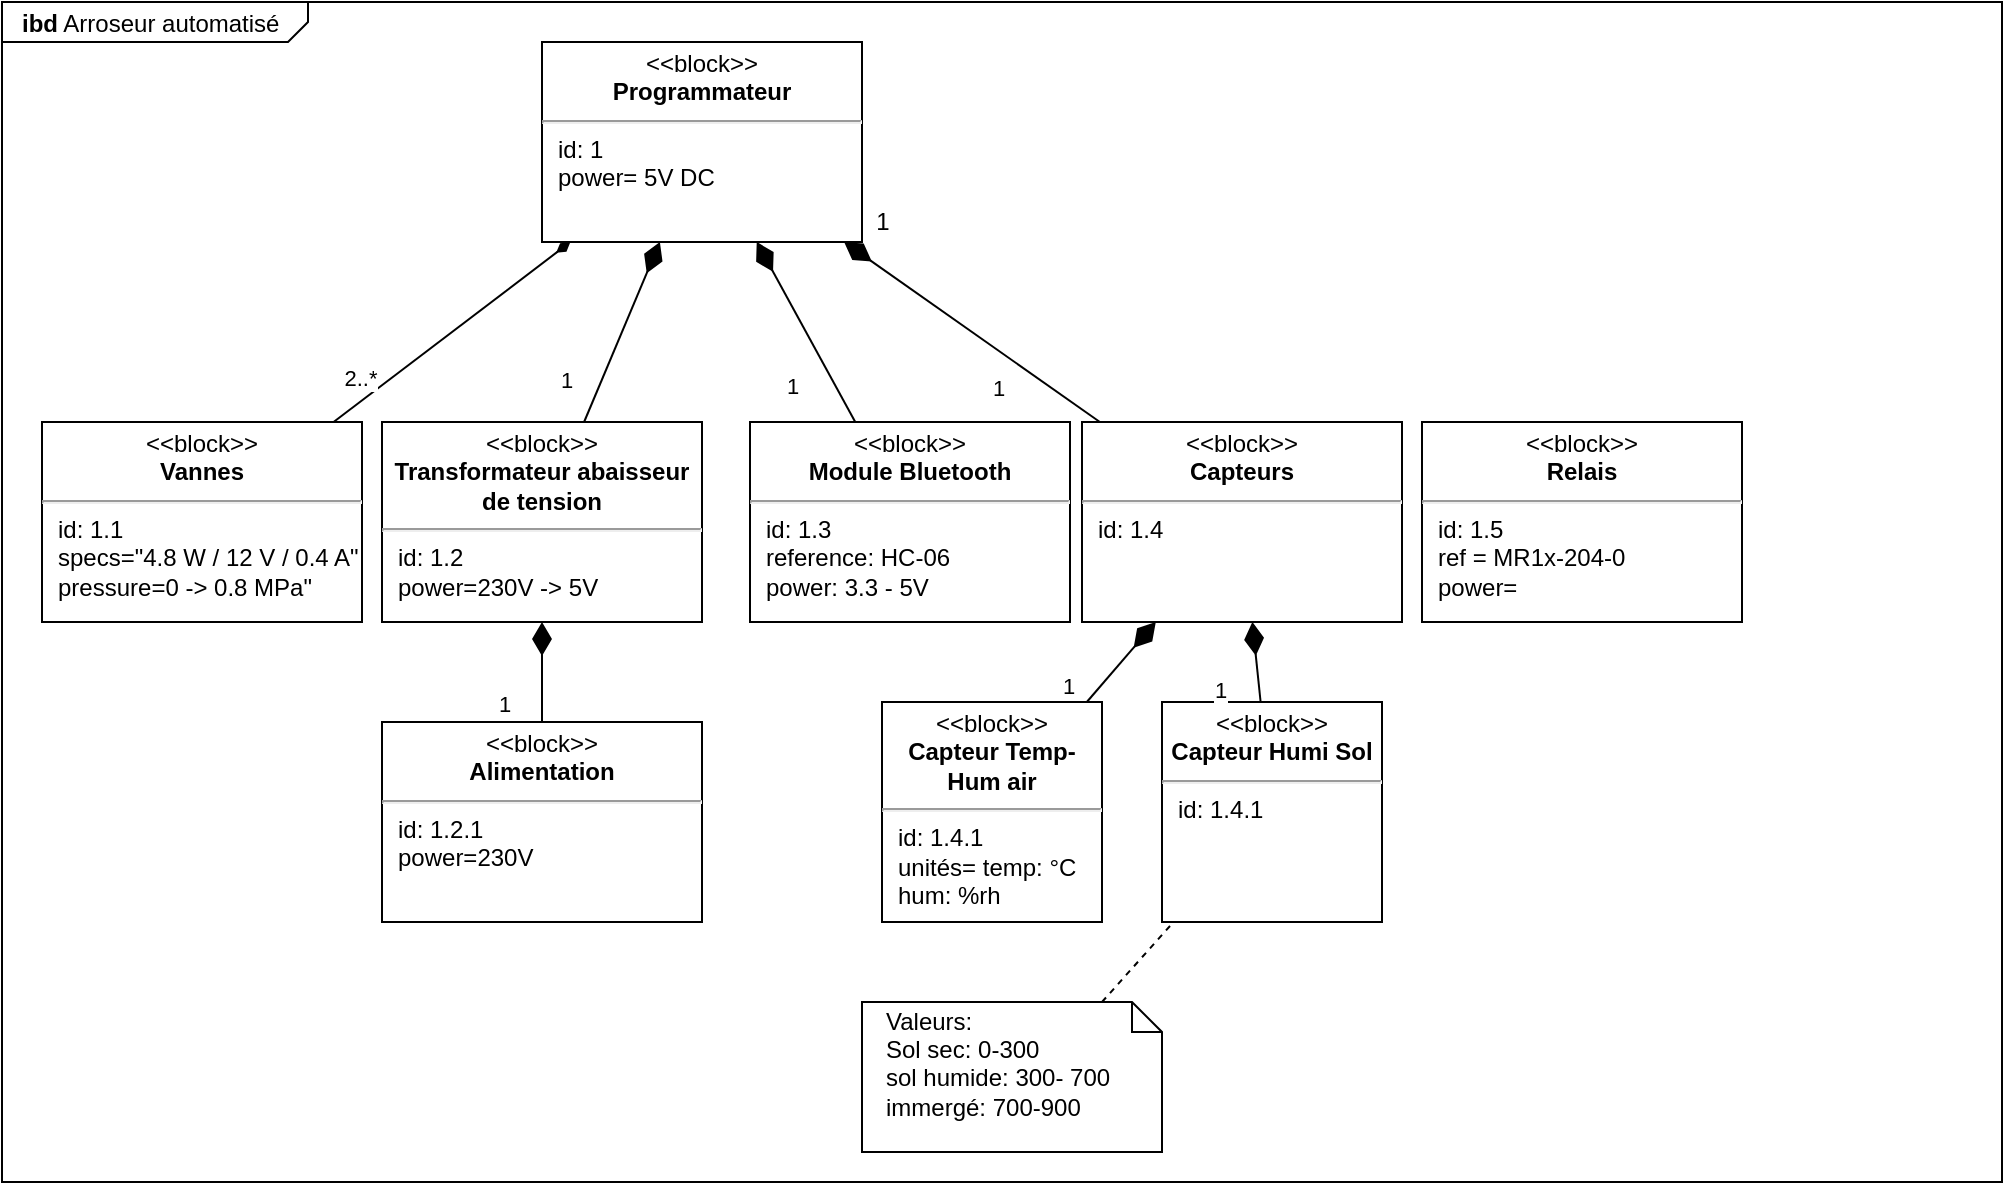 <mxfile version="14.6.6" type="github">
  <diagram id="8xrDXkA1vdnz3JmI79Y-" name="Page-1">
    <mxGraphModel dx="1935" dy="462" grid="1" gridSize="10" guides="1" tooltips="1" connect="1" arrows="1" fold="1" page="1" pageScale="1" pageWidth="827" pageHeight="1169" math="0" shadow="0">
      <root>
        <mxCell id="0" />
        <mxCell id="1" parent="0" />
        <mxCell id="3btcct3HwffNB1VlbiI4-1" value="&lt;p style=&quot;margin: 0px ; margin-top: 4px ; margin-left: 10px ; text-align: left&quot;&gt;&lt;b&gt;ibd&lt;/b&gt; Arroseur automatisé&lt;br&gt;&lt;/p&gt;" style="html=1;strokeWidth=1;shape=mxgraph.sysml.package;labelX=153;align=left;spacingLeft=10;overflow=fill;recursiveResize=0;" vertex="1" parent="1">
          <mxGeometry x="-40" y="10" width="1000" height="590" as="geometry" />
        </mxCell>
        <object label="" id="3btcct3HwffNB1VlbiI4-4">
          <mxCell style="strokeColor=inherit;fillColor=inherit;gradientColor=inherit;align=right;html=1;verticalAlign=bottom;endArrow=none;startArrow=diamondThin;startFill=1;edgeStyle=none;endFill=0;labelBackgroundColor=none;" edge="1" parent="3btcct3HwffNB1VlbiI4-1" source="3btcct3HwffNB1VlbiI4-9" target="3btcct3HwffNB1VlbiI4-7">
            <mxGeometry x="0.895" y="2" relative="1" as="geometry">
              <mxPoint x="120" y="137.759" as="targetPoint" />
              <mxPoint as="offset" />
            </mxGeometry>
          </mxCell>
        </object>
        <mxCell id="3btcct3HwffNB1VlbiI4-6" value="" style="resizable=0;html=1;align=right;verticalAlign=top;labelBackgroundColor=none;fontSize=10" connectable="0" vertex="1" parent="3btcct3HwffNB1VlbiI4-4">
          <mxGeometry x="1" relative="1" as="geometry" />
        </mxCell>
        <mxCell id="3btcct3HwffNB1VlbiI4-8" value="2..*" style="edgeLabel;html=1;align=center;verticalAlign=middle;resizable=0;points=[];" vertex="1" connectable="0" parent="3btcct3HwffNB1VlbiI4-4">
          <mxGeometry x="0.47" y="-3" relative="1" as="geometry">
            <mxPoint x="-16" y="4" as="offset" />
          </mxGeometry>
        </mxCell>
        <mxCell id="3btcct3HwffNB1VlbiI4-7" value="&lt;p style=&quot;margin: 0px ; margin-top: 4px ; text-align: center&quot;&gt;&amp;lt;&amp;lt;block&amp;gt;&amp;gt;&lt;br&gt;&lt;b&gt;Vannes&lt;/b&gt;&lt;/p&gt;&lt;hr&gt;&lt;p style=&quot;margin: 0px ; margin-left: 8px ; text-align: left&quot;&gt;id: 1.1&lt;/p&gt;&lt;p style=&quot;margin: 0px ; margin-left: 8px ; text-align: left&quot;&gt;specs=&quot;4.8 W / 12 V / 0.4 A&quot;&lt;br&gt;pressure=0 -&amp;gt; 0.8 MPa&quot;&lt;br&gt;&lt;/p&gt;" style="shape=rect;html=1;overflow=fill;whiteSpace=wrap;" vertex="1" parent="3btcct3HwffNB1VlbiI4-1">
          <mxGeometry x="20" y="210" width="160" height="100" as="geometry" />
        </mxCell>
        <mxCell id="3btcct3HwffNB1VlbiI4-9" value="&lt;p style=&quot;margin: 0px ; margin-top: 4px ; text-align: center&quot;&gt;&amp;lt;&amp;lt;block&amp;gt;&amp;gt;&lt;br&gt;&lt;b&gt;Programmateur&lt;/b&gt;&lt;/p&gt;&lt;hr&gt;&lt;p style=&quot;margin: 0px ; margin-left: 8px ; text-align: left&quot;&gt;id: 1&lt;/p&gt;&lt;p style=&quot;margin: 0px ; margin-left: 8px ; text-align: left&quot;&gt;power= 5V DC&lt;br&gt;&lt;/p&gt;" style="shape=rect;html=1;overflow=fill;whiteSpace=wrap;" vertex="1" parent="3btcct3HwffNB1VlbiI4-1">
          <mxGeometry x="270" y="20" width="160" height="100" as="geometry" />
        </mxCell>
        <mxCell id="3btcct3HwffNB1VlbiI4-10" value="1" style="text;html=1;align=center;verticalAlign=middle;resizable=0;points=[];autosize=1;strokeColor=none;" vertex="1" parent="3btcct3HwffNB1VlbiI4-1">
          <mxGeometry x="430" y="100" width="20" height="20" as="geometry" />
        </mxCell>
        <mxCell id="3btcct3HwffNB1VlbiI4-11" value="&lt;p style=&quot;margin: 0px ; margin-top: 4px ; text-align: center&quot;&gt;&amp;lt;&amp;lt;block&amp;gt;&amp;gt;&lt;br&gt;&lt;b&gt;Alimentation&lt;/b&gt;&lt;br&gt;&lt;/p&gt;&lt;hr&gt;&lt;p style=&quot;margin: 0px ; margin-left: 8px ; text-align: left&quot;&gt;id: 1.2.1&lt;/p&gt;&lt;p style=&quot;margin: 0px ; margin-left: 8px ; text-align: left&quot;&gt;power=230V&lt;br&gt;&lt;/p&gt;" style="shape=rect;html=1;overflow=fill;whiteSpace=wrap;" vertex="1" parent="3btcct3HwffNB1VlbiI4-1">
          <mxGeometry x="190" y="360" width="160" height="100" as="geometry" />
        </mxCell>
        <mxCell id="3btcct3HwffNB1VlbiI4-16" value="&lt;p style=&quot;margin: 0px ; margin-top: 4px ; text-align: center&quot;&gt;&amp;lt;&amp;lt;block&amp;gt;&amp;gt;&lt;br&gt;&lt;b&gt;Transformateur abaisseur de tension&lt;/b&gt;&lt;br&gt;&lt;/p&gt;&lt;hr&gt;&lt;p style=&quot;margin: 0px ; margin-left: 8px ; text-align: left&quot;&gt;id: 1.2&lt;/p&gt;&lt;p style=&quot;margin: 0px ; margin-left: 8px ; text-align: left&quot;&gt;power=230V -&amp;gt; 5V&lt;br&gt;&lt;/p&gt;" style="shape=rect;html=1;overflow=fill;whiteSpace=wrap;" vertex="1" parent="3btcct3HwffNB1VlbiI4-1">
          <mxGeometry x="190" y="210" width="160" height="100" as="geometry" />
        </mxCell>
        <object label="" id="3btcct3HwffNB1VlbiI4-24">
          <mxCell style="strokeColor=inherit;fillColor=inherit;gradientColor=inherit;align=right;html=1;verticalAlign=bottom;endArrow=none;startArrow=diamondThin;startSize=14;startFill=1;edgeStyle=none;endFill=0;labelBackgroundColor=none;shadow=0;sketch=0;" edge="1" parent="3btcct3HwffNB1VlbiI4-1" source="3btcct3HwffNB1VlbiI4-16" target="3btcct3HwffNB1VlbiI4-11">
            <mxGeometry x="0.895" y="2" relative="1" as="geometry">
              <mxPoint x="126.667" y="330" as="sourcePoint" />
              <mxPoint x="183.333" y="380" as="targetPoint" />
              <Array as="points" />
              <mxPoint as="offset" />
            </mxGeometry>
          </mxCell>
        </object>
        <mxCell id="3btcct3HwffNB1VlbiI4-25" value="" style="resizable=0;html=1;align=right;verticalAlign=top;labelBackgroundColor=none;fontSize=10" connectable="0" vertex="1" parent="3btcct3HwffNB1VlbiI4-24">
          <mxGeometry x="1" relative="1" as="geometry" />
        </mxCell>
        <mxCell id="3btcct3HwffNB1VlbiI4-26" value="1" style="edgeLabel;html=1;align=center;verticalAlign=middle;resizable=0;points=[];" vertex="1" connectable="0" parent="3btcct3HwffNB1VlbiI4-24">
          <mxGeometry x="0.47" y="-3" relative="1" as="geometry">
            <mxPoint x="-16" y="4" as="offset" />
          </mxGeometry>
        </mxCell>
        <object label="" id="3btcct3HwffNB1VlbiI4-27">
          <mxCell style="strokeColor=inherit;fillColor=inherit;gradientColor=inherit;align=right;html=1;verticalAlign=bottom;endArrow=none;startArrow=diamondThin;startSize=14;startFill=1;edgeStyle=none;endFill=0;labelBackgroundColor=none;shadow=0;sketch=0;" edge="1" parent="3btcct3HwffNB1VlbiI4-1" source="3btcct3HwffNB1VlbiI4-9" target="3btcct3HwffNB1VlbiI4-16">
            <mxGeometry x="0.895" y="2" relative="1" as="geometry">
              <mxPoint x="500" y="260" as="sourcePoint" />
              <mxPoint x="500" y="310" as="targetPoint" />
              <Array as="points" />
              <mxPoint as="offset" />
            </mxGeometry>
          </mxCell>
        </object>
        <mxCell id="3btcct3HwffNB1VlbiI4-28" value="" style="resizable=0;html=1;align=right;verticalAlign=top;labelBackgroundColor=none;fontSize=10" connectable="0" vertex="1" parent="3btcct3HwffNB1VlbiI4-27">
          <mxGeometry x="1" relative="1" as="geometry" />
        </mxCell>
        <mxCell id="3btcct3HwffNB1VlbiI4-29" value="1" style="edgeLabel;html=1;align=center;verticalAlign=middle;resizable=0;points=[];" vertex="1" connectable="0" parent="3btcct3HwffNB1VlbiI4-27">
          <mxGeometry x="0.47" y="-3" relative="1" as="geometry">
            <mxPoint x="-16" y="4" as="offset" />
          </mxGeometry>
        </mxCell>
        <mxCell id="3btcct3HwffNB1VlbiI4-30" value="&lt;p style=&quot;margin: 0px ; margin-top: 4px ; text-align: center&quot;&gt;&amp;lt;&amp;lt;block&amp;gt;&amp;gt;&lt;br&gt;&lt;b&gt;Module Bluetooth&lt;/b&gt;&lt;br&gt;&lt;/p&gt;&lt;hr&gt;&lt;p style=&quot;margin: 0px ; margin-left: 8px ; text-align: left&quot;&gt;id: 1.3&lt;/p&gt;&lt;p style=&quot;margin: 0px ; margin-left: 8px ; text-align: left&quot;&gt;reference: HC-06&lt;/p&gt;&lt;p style=&quot;margin: 0px ; margin-left: 8px ; text-align: left&quot;&gt;power: 3.3 - 5V&lt;br&gt;&lt;/p&gt;&lt;p style=&quot;margin: 0px ; margin-left: 8px ; text-align: left&quot;&gt;&lt;br&gt;&lt;/p&gt;" style="shape=rect;html=1;overflow=fill;whiteSpace=wrap;" vertex="1" parent="3btcct3HwffNB1VlbiI4-1">
          <mxGeometry x="374" y="210" width="160" height="100" as="geometry" />
        </mxCell>
        <object label="" id="3btcct3HwffNB1VlbiI4-31">
          <mxCell style="strokeColor=inherit;fillColor=inherit;gradientColor=inherit;align=right;html=1;verticalAlign=bottom;endArrow=none;startArrow=diamondThin;startSize=14;startFill=1;edgeStyle=none;endFill=0;labelBackgroundColor=none;shadow=0;sketch=0;" edge="1" parent="3btcct3HwffNB1VlbiI4-1" source="3btcct3HwffNB1VlbiI4-9" target="3btcct3HwffNB1VlbiI4-30">
            <mxGeometry x="0.895" y="2" relative="1" as="geometry">
              <mxPoint x="533.997" y="120" as="sourcePoint" />
              <mxPoint x="496.103" y="210" as="targetPoint" />
              <Array as="points" />
              <mxPoint as="offset" />
            </mxGeometry>
          </mxCell>
        </object>
        <mxCell id="3btcct3HwffNB1VlbiI4-32" value="" style="resizable=0;html=1;align=right;verticalAlign=top;labelBackgroundColor=none;fontSize=10" connectable="0" vertex="1" parent="3btcct3HwffNB1VlbiI4-31">
          <mxGeometry x="1" relative="1" as="geometry" />
        </mxCell>
        <mxCell id="3btcct3HwffNB1VlbiI4-33" value="1" style="edgeLabel;html=1;align=center;verticalAlign=middle;resizable=0;points=[];" vertex="1" connectable="0" parent="3btcct3HwffNB1VlbiI4-31">
          <mxGeometry x="0.47" y="-3" relative="1" as="geometry">
            <mxPoint x="-16" y="4" as="offset" />
          </mxGeometry>
        </mxCell>
        <mxCell id="3btcct3HwffNB1VlbiI4-56" value="&lt;p style=&quot;margin: 0px ; margin-top: 4px ; text-align: center&quot;&gt;&amp;lt;&amp;lt;block&amp;gt;&amp;gt;&lt;br&gt;&lt;b&gt;Capteurs&lt;/b&gt;&lt;br&gt;&lt;/p&gt;&lt;hr&gt;&lt;p style=&quot;margin: 0px ; margin-left: 8px ; text-align: left&quot;&gt;id: 1.4&lt;/p&gt;&lt;p style=&quot;margin: 0px ; margin-left: 8px ; text-align: left&quot;&gt;&lt;br&gt;&lt;/p&gt;" style="shape=rect;html=1;overflow=fill;whiteSpace=wrap;" vertex="1" parent="3btcct3HwffNB1VlbiI4-1">
          <mxGeometry x="540" y="210" width="160" height="100" as="geometry" />
        </mxCell>
        <mxCell id="3btcct3HwffNB1VlbiI4-57" value="&lt;p style=&quot;margin: 0px ; margin-top: 4px ; text-align: center&quot;&gt;&amp;lt;&amp;lt;block&amp;gt;&amp;gt;&lt;br&gt;&lt;b&gt;Capteur Temp-Hum air&lt;/b&gt;&lt;br&gt;&lt;/p&gt;&lt;hr&gt;&lt;p style=&quot;margin: 0px ; margin-left: 8px ; text-align: left&quot;&gt;id: 1.4.1&lt;/p&gt;&lt;p style=&quot;margin: 0px ; margin-left: 8px ; text-align: left&quot;&gt;unités= temp: °C&lt;/p&gt;&lt;p style=&quot;margin: 0px ; margin-left: 8px ; text-align: left&quot;&gt;hum: %rh&lt;/p&gt;" style="shape=rect;html=1;overflow=fill;whiteSpace=wrap;" vertex="1" parent="3btcct3HwffNB1VlbiI4-1">
          <mxGeometry x="440" y="350" width="110" height="110" as="geometry" />
        </mxCell>
        <mxCell id="3btcct3HwffNB1VlbiI4-58" value="&lt;p style=&quot;margin: 0px ; margin-top: 4px ; text-align: center&quot;&gt;&amp;lt;&amp;lt;block&amp;gt;&amp;gt;&lt;br&gt;&lt;b&gt;Capteur Humi Sol&lt;/b&gt;&lt;br&gt;&lt;/p&gt;&lt;hr&gt;&lt;p style=&quot;margin: 0px ; margin-left: 8px ; text-align: left&quot;&gt;id: 1.4.1&lt;/p&gt;&lt;p style=&quot;margin: 0px ; margin-left: 8px ; text-align: left&quot;&gt;&lt;br&gt;&lt;/p&gt;" style="shape=rect;html=1;overflow=fill;whiteSpace=wrap;" vertex="1" parent="3btcct3HwffNB1VlbiI4-1">
          <mxGeometry x="580" y="350" width="110" height="110" as="geometry" />
        </mxCell>
        <object label="" id="3btcct3HwffNB1VlbiI4-59">
          <mxCell style="strokeColor=inherit;fillColor=inherit;gradientColor=inherit;align=right;html=1;verticalAlign=bottom;endArrow=none;startArrow=diamondThin;startSize=14;startFill=1;edgeStyle=none;endFill=0;labelBackgroundColor=none;shadow=0;sketch=0;" edge="1" parent="3btcct3HwffNB1VlbiI4-1" source="3btcct3HwffNB1VlbiI4-56" target="3btcct3HwffNB1VlbiI4-57">
            <mxGeometry x="0.895" y="2" relative="1" as="geometry">
              <mxPoint x="240" y="330" as="sourcePoint" />
              <mxPoint x="240" y="380" as="targetPoint" />
              <Array as="points" />
              <mxPoint as="offset" />
            </mxGeometry>
          </mxCell>
        </object>
        <mxCell id="3btcct3HwffNB1VlbiI4-60" value="" style="resizable=0;html=1;align=right;verticalAlign=top;labelBackgroundColor=none;fontSize=10" connectable="0" vertex="1" parent="3btcct3HwffNB1VlbiI4-59">
          <mxGeometry x="1" relative="1" as="geometry" />
        </mxCell>
        <mxCell id="3btcct3HwffNB1VlbiI4-61" value="1" style="edgeLabel;html=1;align=center;verticalAlign=middle;resizable=0;points=[];" vertex="1" connectable="0" parent="3btcct3HwffNB1VlbiI4-59">
          <mxGeometry x="0.47" y="-3" relative="1" as="geometry">
            <mxPoint x="-16" y="4" as="offset" />
          </mxGeometry>
        </mxCell>
        <object label="" id="3btcct3HwffNB1VlbiI4-62">
          <mxCell style="strokeColor=inherit;fillColor=inherit;gradientColor=inherit;align=right;html=1;verticalAlign=bottom;endArrow=none;startArrow=diamondThin;startSize=14;startFill=1;edgeStyle=none;endFill=0;labelBackgroundColor=none;shadow=0;sketch=0;" edge="1" parent="3btcct3HwffNB1VlbiI4-1" source="3btcct3HwffNB1VlbiI4-56" target="3btcct3HwffNB1VlbiI4-58">
            <mxGeometry x="0.895" y="2" relative="1" as="geometry">
              <mxPoint x="546.897" y="330" as="sourcePoint" />
              <mxPoint x="512.414" y="370" as="targetPoint" />
              <Array as="points" />
              <mxPoint as="offset" />
            </mxGeometry>
          </mxCell>
        </object>
        <mxCell id="3btcct3HwffNB1VlbiI4-63" value="" style="resizable=0;html=1;align=right;verticalAlign=top;labelBackgroundColor=none;fontSize=10" connectable="0" vertex="1" parent="3btcct3HwffNB1VlbiI4-62">
          <mxGeometry x="1" relative="1" as="geometry" />
        </mxCell>
        <mxCell id="3btcct3HwffNB1VlbiI4-64" value="1" style="edgeLabel;html=1;align=center;verticalAlign=middle;resizable=0;points=[];" vertex="1" connectable="0" parent="3btcct3HwffNB1VlbiI4-62">
          <mxGeometry x="0.47" y="-3" relative="1" as="geometry">
            <mxPoint x="-16" y="4" as="offset" />
          </mxGeometry>
        </mxCell>
        <mxCell id="3btcct3HwffNB1VlbiI4-65" value="&lt;div&gt;Valeurs:&lt;/div&gt;&lt;div&gt;Sol sec: 0-300&lt;/div&gt;&lt;div&gt;sol humide: 300- 700&lt;/div&gt;&lt;div&gt;immergé: 700-900&lt;br&gt;&lt;/div&gt;&lt;div&gt;&lt;br&gt;&lt;/div&gt;" style="shape=note;size=15;align=left;spacingLeft=10;html=1;whiteSpace=wrap;" vertex="1" parent="3btcct3HwffNB1VlbiI4-1">
          <mxGeometry x="430" y="500" width="150" height="75" as="geometry" />
        </mxCell>
        <mxCell id="3btcct3HwffNB1VlbiI4-67" value="" style="edgeStyle=none;endArrow=none;exitX=0.8;exitY=0;dashed=1;html=1;shadow=0;" edge="1" source="3btcct3HwffNB1VlbiI4-65" parent="3btcct3HwffNB1VlbiI4-1" target="3btcct3HwffNB1VlbiI4-58">
          <mxGeometry x="1" relative="1" as="geometry">
            <mxPoint x="610" y="495" as="targetPoint" />
          </mxGeometry>
        </mxCell>
        <object label="" id="3btcct3HwffNB1VlbiI4-68">
          <mxCell style="strokeColor=inherit;fillColor=inherit;gradientColor=inherit;align=right;html=1;verticalAlign=bottom;endArrow=none;startArrow=diamondThin;startSize=14;startFill=1;edgeStyle=none;endFill=0;labelBackgroundColor=none;shadow=0;sketch=0;" edge="1" parent="3btcct3HwffNB1VlbiI4-1" source="3btcct3HwffNB1VlbiI4-9" target="3btcct3HwffNB1VlbiI4-56">
            <mxGeometry x="0.895" y="2" relative="1" as="geometry">
              <mxPoint x="347.368" y="140" as="sourcePoint" />
              <mxPoint x="396.632" y="230" as="targetPoint" />
              <Array as="points" />
              <mxPoint as="offset" />
            </mxGeometry>
          </mxCell>
        </object>
        <mxCell id="3btcct3HwffNB1VlbiI4-69" value="" style="resizable=0;html=1;align=right;verticalAlign=top;labelBackgroundColor=none;fontSize=10" connectable="0" vertex="1" parent="3btcct3HwffNB1VlbiI4-68">
          <mxGeometry x="1" relative="1" as="geometry" />
        </mxCell>
        <mxCell id="3btcct3HwffNB1VlbiI4-70" value="1" style="edgeLabel;html=1;align=center;verticalAlign=middle;resizable=0;points=[];" vertex="1" connectable="0" parent="3btcct3HwffNB1VlbiI4-68">
          <mxGeometry x="0.47" y="-3" relative="1" as="geometry">
            <mxPoint x="-16" y="4" as="offset" />
          </mxGeometry>
        </mxCell>
        <mxCell id="3btcct3HwffNB1VlbiI4-71" value="&lt;p style=&quot;margin: 0px ; margin-top: 4px ; text-align: center&quot;&gt;&amp;lt;&amp;lt;block&amp;gt;&amp;gt;&lt;br&gt;&lt;b&gt;Relais&lt;/b&gt;&lt;br&gt;&lt;/p&gt;&lt;hr&gt;&lt;p style=&quot;margin: 0px ; margin-left: 8px ; text-align: left&quot;&gt;id: 1.5&lt;/p&gt;&lt;p style=&quot;margin: 0px ; margin-left: 8px ; text-align: left&quot;&gt;ref = MR1x-204-0&lt;/p&gt;&lt;p style=&quot;margin: 0px ; margin-left: 8px ; text-align: left&quot;&gt;power= &lt;br&gt;&lt;/p&gt;&lt;p style=&quot;margin: 0px ; margin-left: 8px ; text-align: left&quot;&gt;&lt;br&gt;&lt;/p&gt;" style="shape=rect;html=1;overflow=fill;whiteSpace=wrap;" vertex="1" parent="3btcct3HwffNB1VlbiI4-1">
          <mxGeometry x="710" y="210" width="160" height="100" as="geometry" />
        </mxCell>
      </root>
    </mxGraphModel>
  </diagram>
</mxfile>
